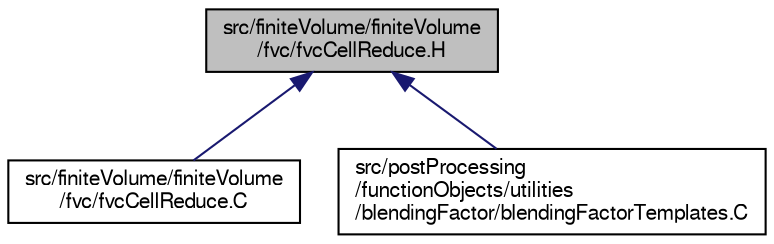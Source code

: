 digraph "src/finiteVolume/finiteVolume/fvc/fvcCellReduce.H"
{
  bgcolor="transparent";
  edge [fontname="FreeSans",fontsize="10",labelfontname="FreeSans",labelfontsize="10"];
  node [fontname="FreeSans",fontsize="10",shape=record];
  Node60 [label="src/finiteVolume/finiteVolume\l/fvc/fvcCellReduce.H",height=0.2,width=0.4,color="black", fillcolor="grey75", style="filled", fontcolor="black"];
  Node60 -> Node61 [dir="back",color="midnightblue",fontsize="10",style="solid",fontname="FreeSans"];
  Node61 [label="src/finiteVolume/finiteVolume\l/fvc/fvcCellReduce.C",height=0.2,width=0.4,color="black",URL="$a02933.html"];
  Node60 -> Node62 [dir="back",color="midnightblue",fontsize="10",style="solid",fontname="FreeSans"];
  Node62 [label="src/postProcessing\l/functionObjects/utilities\l/blendingFactor/blendingFactorTemplates.C",height=0.2,width=0.4,color="black",URL="$a13694.html"];
}
